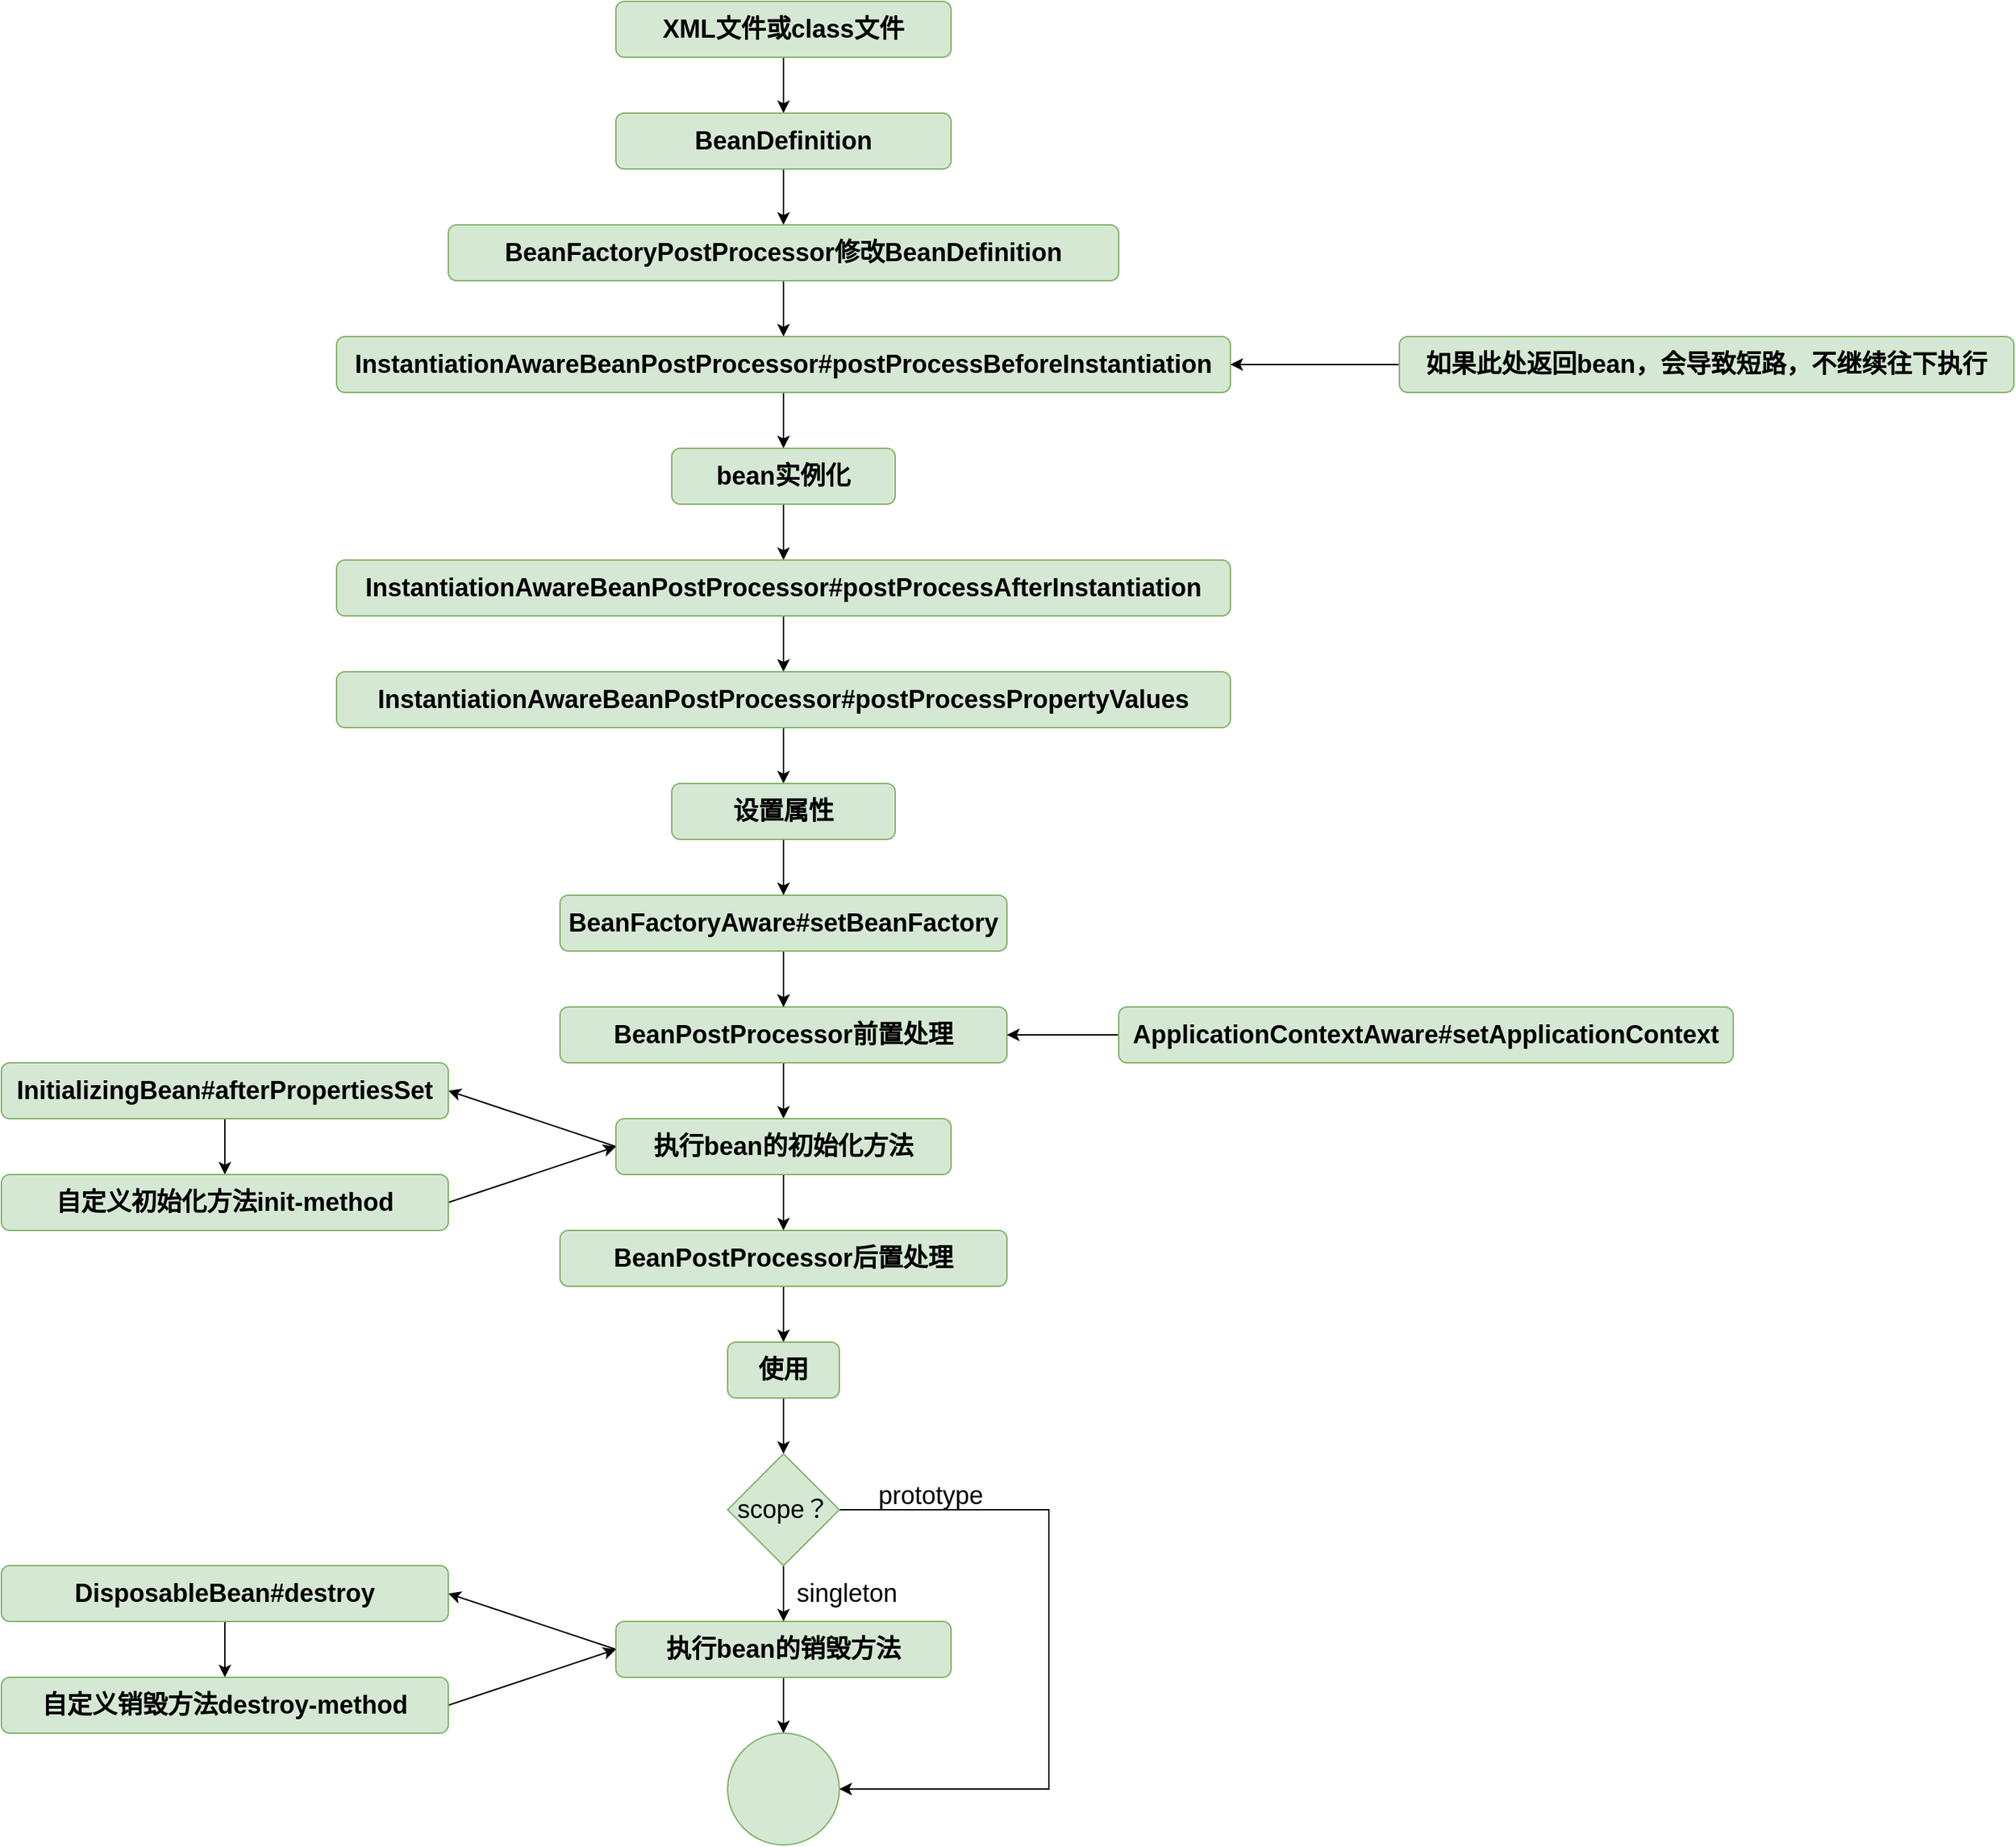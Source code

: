 <mxfile version="13.9.9" type="device"><diagram id="XCup01_M196d-NdNm2gF" name="第 1 页"><mxGraphModel dx="2889" dy="2351" grid="1" gridSize="10" guides="1" tooltips="1" connect="1" arrows="1" fold="1" page="1" pageScale="1" pageWidth="827" pageHeight="1169" math="0" shadow="0"><root><mxCell id="0"/><mxCell id="1" parent="0"/><mxCell id="z_zPgIQAVSieib9A5ZdU-8" style="edgeStyle=orthogonalEdgeStyle;rounded=0;orthogonalLoop=1;jettySize=auto;html=1;exitX=0.5;exitY=1;exitDx=0;exitDy=0;entryX=0.5;entryY=0;entryDx=0;entryDy=0;" parent="1" source="z_zPgIQAVSieib9A5ZdU-1" target="z_zPgIQAVSieib9A5ZdU-2" edge="1"><mxGeometry relative="1" as="geometry"/></mxCell><mxCell id="z_zPgIQAVSieib9A5ZdU-1" value="&lt;font style=&quot;font-size: 18px&quot;&gt;&lt;span&gt;XML文件或class文件&lt;/span&gt;&lt;/font&gt;" style="rounded=1;whiteSpace=wrap;html=1;strokeColor=#82b366;fillColor=#d5e8d4;fontStyle=1" parent="1" vertex="1"><mxGeometry x="240" y="-40" width="240" height="40" as="geometry"/></mxCell><mxCell id="z_zPgIQAVSieib9A5ZdU-9" style="edgeStyle=orthogonalEdgeStyle;rounded=0;orthogonalLoop=1;jettySize=auto;html=1;exitX=0.5;exitY=1;exitDx=0;exitDy=0;entryX=0.5;entryY=0;entryDx=0;entryDy=0;" parent="1" source="z_zPgIQAVSieib9A5ZdU-2" edge="1"><mxGeometry relative="1" as="geometry"><mxPoint x="360" y="120" as="targetPoint"/></mxGeometry></mxCell><mxCell id="z_zPgIQAVSieib9A5ZdU-2" value="&lt;font style=&quot;font-size: 18px&quot;&gt;BeanDefinition&lt;/font&gt;" style="rounded=1;whiteSpace=wrap;html=1;strokeColor=#82b366;fillColor=#d5e8d4;fontStyle=1" parent="1" vertex="1"><mxGeometry x="240" y="40" width="240" height="40" as="geometry"/></mxCell><mxCell id="erj8hRSXFopZvEVx9B8b-2" style="edgeStyle=orthogonalEdgeStyle;rounded=0;orthogonalLoop=1;jettySize=auto;html=1;exitX=0.5;exitY=1;exitDx=0;exitDy=0;entryX=0.5;entryY=0;entryDx=0;entryDy=0;" parent="1" source="z_zPgIQAVSieib9A5ZdU-3" target="erj8hRSXFopZvEVx9B8b-1" edge="1"><mxGeometry relative="1" as="geometry"/></mxCell><mxCell id="z_zPgIQAVSieib9A5ZdU-3" value="&lt;font style=&quot;font-size: 18px&quot;&gt;BeanFactoryPostProcessor修改BeanDefinition&lt;/font&gt;" style="rounded=1;whiteSpace=wrap;html=1;strokeColor=#82b366;fillColor=#d5e8d4;fontStyle=1" parent="1" vertex="1"><mxGeometry x="120" y="120" width="480" height="40" as="geometry"/></mxCell><mxCell id="z_zPgIQAVSieib9A5ZdU-12" style="edgeStyle=orthogonalEdgeStyle;rounded=0;orthogonalLoop=1;jettySize=auto;html=1;exitX=0.5;exitY=1;exitDx=0;exitDy=0;entryX=0.5;entryY=0;entryDx=0;entryDy=0;" parent="1" source="z_zPgIQAVSieib9A5ZdU-4" target="z_zPgIQAVSieib9A5ZdU-7" edge="1"><mxGeometry relative="1" as="geometry"/></mxCell><mxCell id="z_zPgIQAVSieib9A5ZdU-4" value="&lt;font style=&quot;font-size: 18px&quot;&gt;BeanPostProcessor前置处理&lt;/font&gt;" style="rounded=1;whiteSpace=wrap;html=1;strokeColor=#82b366;fillColor=#d5e8d4;fontStyle=1" parent="1" vertex="1"><mxGeometry x="200" y="680" width="320" height="40" as="geometry"/></mxCell><mxCell id="z_zPgIQAVSieib9A5ZdU-15" style="edgeStyle=orthogonalEdgeStyle;rounded=0;orthogonalLoop=1;jettySize=auto;html=1;exitX=0.5;exitY=1;exitDx=0;exitDy=0;entryX=0.5;entryY=0;entryDx=0;entryDy=0;" parent="1" source="z_zPgIQAVSieib9A5ZdU-5" target="z_zPgIQAVSieib9A5ZdU-14" edge="1"><mxGeometry relative="1" as="geometry"/></mxCell><mxCell id="z_zPgIQAVSieib9A5ZdU-5" value="&lt;font style=&quot;font-size: 18px&quot;&gt;BeanPostProcessor后置处理&lt;/font&gt;" style="rounded=1;whiteSpace=wrap;html=1;strokeColor=#82b366;fillColor=#d5e8d4;fontStyle=1" parent="1" vertex="1"><mxGeometry x="200" y="840" width="320" height="40" as="geometry"/></mxCell><mxCell id="wP1jtq47FMCbJ3hsyzlQ-6" style="edgeStyle=orthogonalEdgeStyle;rounded=0;orthogonalLoop=1;jettySize=auto;html=1;exitX=0.5;exitY=1;exitDx=0;exitDy=0;entryX=0.5;entryY=0;entryDx=0;entryDy=0;" edge="1" parent="1" source="z_zPgIQAVSieib9A5ZdU-6" target="wP1jtq47FMCbJ3hsyzlQ-3"><mxGeometry relative="1" as="geometry"/></mxCell><mxCell id="z_zPgIQAVSieib9A5ZdU-6" value="&lt;font style=&quot;font-size: 18px&quot;&gt;bean实例化&lt;/font&gt;" style="rounded=1;whiteSpace=wrap;html=1;strokeColor=#82b366;fillColor=#d5e8d4;fontStyle=1" parent="1" vertex="1"><mxGeometry x="280" y="280" width="160" height="40" as="geometry"/></mxCell><mxCell id="z_zPgIQAVSieib9A5ZdU-13" style="edgeStyle=orthogonalEdgeStyle;rounded=0;orthogonalLoop=1;jettySize=auto;html=1;exitX=0.5;exitY=1;exitDx=0;exitDy=0;entryX=0.5;entryY=0;entryDx=0;entryDy=0;" parent="1" source="z_zPgIQAVSieib9A5ZdU-7" target="z_zPgIQAVSieib9A5ZdU-5" edge="1"><mxGeometry relative="1" as="geometry"/></mxCell><mxCell id="6sdbi7HsQENCP3N6Rz-g-3" style="rounded=0;orthogonalLoop=1;jettySize=auto;html=1;exitX=0;exitY=0.5;exitDx=0;exitDy=0;entryX=1;entryY=0.5;entryDx=0;entryDy=0;" parent="1" source="z_zPgIQAVSieib9A5ZdU-7" target="6sdbi7HsQENCP3N6Rz-g-1" edge="1"><mxGeometry relative="1" as="geometry"/></mxCell><mxCell id="z_zPgIQAVSieib9A5ZdU-7" value="&lt;font style=&quot;font-size: 18px&quot;&gt;执行bean的初始化方法&lt;/font&gt;" style="rounded=1;whiteSpace=wrap;html=1;strokeColor=#82b366;fillColor=#d5e8d4;fontStyle=1" parent="1" vertex="1"><mxGeometry x="240" y="760" width="240" height="40" as="geometry"/></mxCell><mxCell id="9-E2e-EG15gcrrhWg6w1-10" style="edgeStyle=orthogonalEdgeStyle;rounded=0;orthogonalLoop=1;jettySize=auto;html=1;exitX=0.5;exitY=1;exitDx=0;exitDy=0;entryX=0.5;entryY=0;entryDx=0;entryDy=0;" parent="1" source="z_zPgIQAVSieib9A5ZdU-14" target="9-E2e-EG15gcrrhWg6w1-1" edge="1"><mxGeometry relative="1" as="geometry"/></mxCell><mxCell id="z_zPgIQAVSieib9A5ZdU-14" value="&lt;font style=&quot;font-size: 18px&quot;&gt;使用&lt;/font&gt;" style="rounded=1;whiteSpace=wrap;html=1;strokeColor=#82b366;fillColor=#d5e8d4;fontStyle=1" parent="1" vertex="1"><mxGeometry x="320" y="920" width="80" height="40" as="geometry"/></mxCell><mxCell id="6sdbi7HsQENCP3N6Rz-g-4" style="edgeStyle=none;rounded=0;orthogonalLoop=1;jettySize=auto;html=1;exitX=0.5;exitY=1;exitDx=0;exitDy=0;entryX=0.5;entryY=0;entryDx=0;entryDy=0;" parent="1" source="6sdbi7HsQENCP3N6Rz-g-1" target="6sdbi7HsQENCP3N6Rz-g-2" edge="1"><mxGeometry relative="1" as="geometry"/></mxCell><mxCell id="6sdbi7HsQENCP3N6Rz-g-1" value="&lt;font style=&quot;font-size: 18px&quot;&gt;InitializingBean#afterPropertiesSet&lt;/font&gt;" style="rounded=1;whiteSpace=wrap;html=1;strokeColor=#82b366;fillColor=#d5e8d4;fontStyle=1" parent="1" vertex="1"><mxGeometry x="-200" y="720" width="320" height="40" as="geometry"/></mxCell><mxCell id="6sdbi7HsQENCP3N6Rz-g-5" style="edgeStyle=none;rounded=0;orthogonalLoop=1;jettySize=auto;html=1;exitX=1;exitY=0.5;exitDx=0;exitDy=0;entryX=0;entryY=0.5;entryDx=0;entryDy=0;" parent="1" source="6sdbi7HsQENCP3N6Rz-g-2" target="z_zPgIQAVSieib9A5ZdU-7" edge="1"><mxGeometry relative="1" as="geometry"/></mxCell><mxCell id="6sdbi7HsQENCP3N6Rz-g-2" value="&lt;font style=&quot;font-size: 18px&quot;&gt;自定义初始化方法init-method&lt;/font&gt;" style="rounded=1;whiteSpace=wrap;html=1;strokeColor=#82b366;fillColor=#d5e8d4;fontStyle=1" parent="1" vertex="1"><mxGeometry x="-200" y="800" width="320" height="40" as="geometry"/></mxCell><mxCell id="6sdbi7HsQENCP3N6Rz-g-11" style="edgeStyle=none;rounded=0;orthogonalLoop=1;jettySize=auto;html=1;exitX=0;exitY=0.5;exitDx=0;exitDy=0;entryX=1;entryY=0.5;entryDx=0;entryDy=0;" parent="1" source="6sdbi7HsQENCP3N6Rz-g-7" target="6sdbi7HsQENCP3N6Rz-g-9" edge="1"><mxGeometry relative="1" as="geometry"/></mxCell><mxCell id="9-E2e-EG15gcrrhWg6w1-8" style="edgeStyle=orthogonalEdgeStyle;rounded=0;orthogonalLoop=1;jettySize=auto;html=1;exitX=0.5;exitY=1;exitDx=0;exitDy=0;entryX=0.5;entryY=0;entryDx=0;entryDy=0;" parent="1" source="6sdbi7HsQENCP3N6Rz-g-7" target="9-E2e-EG15gcrrhWg6w1-7" edge="1"><mxGeometry relative="1" as="geometry"/></mxCell><mxCell id="6sdbi7HsQENCP3N6Rz-g-7" value="&lt;font style=&quot;font-size: 18px&quot;&gt;执行bean的销毁方法&lt;/font&gt;" style="rounded=1;whiteSpace=wrap;html=1;strokeColor=#82b366;fillColor=#d5e8d4;fontStyle=1" parent="1" vertex="1"><mxGeometry x="240" y="1120" width="240" height="40" as="geometry"/></mxCell><mxCell id="6sdbi7HsQENCP3N6Rz-g-12" style="edgeStyle=none;rounded=0;orthogonalLoop=1;jettySize=auto;html=1;exitX=0.5;exitY=1;exitDx=0;exitDy=0;entryX=0.5;entryY=0;entryDx=0;entryDy=0;" parent="1" source="6sdbi7HsQENCP3N6Rz-g-9" target="6sdbi7HsQENCP3N6Rz-g-10" edge="1"><mxGeometry relative="1" as="geometry"/></mxCell><mxCell id="6sdbi7HsQENCP3N6Rz-g-9" value="&lt;font style=&quot;font-size: 18px&quot;&gt;DisposableBean#destroy&lt;/font&gt;" style="rounded=1;whiteSpace=wrap;html=1;strokeColor=#82b366;fillColor=#d5e8d4;fontStyle=1" parent="1" vertex="1"><mxGeometry x="-200" y="1080" width="320" height="40" as="geometry"/></mxCell><mxCell id="6sdbi7HsQENCP3N6Rz-g-13" style="edgeStyle=none;rounded=0;orthogonalLoop=1;jettySize=auto;html=1;exitX=1;exitY=0.5;exitDx=0;exitDy=0;entryX=0;entryY=0.5;entryDx=0;entryDy=0;" parent="1" source="6sdbi7HsQENCP3N6Rz-g-10" target="6sdbi7HsQENCP3N6Rz-g-7" edge="1"><mxGeometry relative="1" as="geometry"/></mxCell><mxCell id="6sdbi7HsQENCP3N6Rz-g-10" value="&lt;font style=&quot;font-size: 18px&quot;&gt;自定义销毁方法destroy-method&lt;/font&gt;" style="rounded=1;whiteSpace=wrap;html=1;strokeColor=#82b366;fillColor=#d5e8d4;fontStyle=1" parent="1" vertex="1"><mxGeometry x="-200" y="1160" width="320" height="40" as="geometry"/></mxCell><mxCell id="lto-nkvgaagyxPAdMspS-3" style="edgeStyle=orthogonalEdgeStyle;rounded=0;orthogonalLoop=1;jettySize=auto;html=1;exitX=0.5;exitY=1;exitDx=0;exitDy=0;entryX=0.5;entryY=0;entryDx=0;entryDy=0;" parent="1" source="lto-nkvgaagyxPAdMspS-1" target="z_zPgIQAVSieib9A5ZdU-4" edge="1"><mxGeometry relative="1" as="geometry"/></mxCell><mxCell id="wP1jtq47FMCbJ3hsyzlQ-10" style="edgeStyle=orthogonalEdgeStyle;rounded=0;orthogonalLoop=1;jettySize=auto;html=1;exitX=0.5;exitY=1;exitDx=0;exitDy=0;" edge="1" parent="1" source="lto-nkvgaagyxPAdMspS-1"><mxGeometry relative="1" as="geometry"><mxPoint x="360" y="680" as="targetPoint"/></mxGeometry></mxCell><mxCell id="lto-nkvgaagyxPAdMspS-1" value="&lt;font style=&quot;font-size: 18px&quot;&gt;BeanFactoryAware#setBeanFactory&lt;/font&gt;" style="rounded=1;whiteSpace=wrap;html=1;strokeColor=#82b366;fillColor=#d5e8d4;fontStyle=1" parent="1" vertex="1"><mxGeometry x="200" y="600" width="320" height="40" as="geometry"/></mxCell><mxCell id="lto-nkvgaagyxPAdMspS-5" style="edgeStyle=orthogonalEdgeStyle;rounded=0;orthogonalLoop=1;jettySize=auto;html=1;exitX=0;exitY=0.5;exitDx=0;exitDy=0;entryX=1;entryY=0.5;entryDx=0;entryDy=0;" parent="1" source="lto-nkvgaagyxPAdMspS-4" target="z_zPgIQAVSieib9A5ZdU-4" edge="1"><mxGeometry relative="1" as="geometry"/></mxCell><mxCell id="lto-nkvgaagyxPAdMspS-4" value="&lt;font style=&quot;font-size: 18px&quot;&gt;ApplicationContextAware#setApplicationContext&lt;/font&gt;" style="rounded=1;whiteSpace=wrap;html=1;strokeColor=#82b366;fillColor=#d5e8d4;fontStyle=1" parent="1" vertex="1"><mxGeometry x="600" y="680" width="440" height="40" as="geometry"/></mxCell><object label="" id="9-E2e-EG15gcrrhWg6w1-2"><mxCell style="edgeStyle=orthogonalEdgeStyle;rounded=0;orthogonalLoop=1;jettySize=auto;html=1;exitX=0.5;exitY=1;exitDx=0;exitDy=0;entryX=0.5;entryY=0;entryDx=0;entryDy=0;" parent="1" source="9-E2e-EG15gcrrhWg6w1-1" target="6sdbi7HsQENCP3N6Rz-g-7" edge="1"><mxGeometry relative="1" as="geometry"/></mxCell></object><mxCell id="9-E2e-EG15gcrrhWg6w1-9" style="edgeStyle=orthogonalEdgeStyle;rounded=0;orthogonalLoop=1;jettySize=auto;html=1;exitX=1;exitY=0.5;exitDx=0;exitDy=0;entryX=1;entryY=0.5;entryDx=0;entryDy=0;" parent="1" source="9-E2e-EG15gcrrhWg6w1-1" target="9-E2e-EG15gcrrhWg6w1-7" edge="1"><mxGeometry relative="1" as="geometry"><Array as="points"><mxPoint x="550" y="1040"/><mxPoint x="550" y="1240"/></Array></mxGeometry></mxCell><mxCell id="9-E2e-EG15gcrrhWg6w1-1" value="&lt;font style=&quot;font-size: 18px&quot;&gt;scope？&lt;/font&gt;" style="rhombus;whiteSpace=wrap;html=1;fillColor=#d5e8d4;strokeColor=#82b366;" parent="1" vertex="1"><mxGeometry x="320" y="1000" width="80" height="80" as="geometry"/></mxCell><mxCell id="9-E2e-EG15gcrrhWg6w1-5" value="&lt;font style=&quot;font-size: 18px&quot;&gt;singleton&lt;/font&gt;" style="text;html=1;resizable=0;autosize=1;align=center;verticalAlign=middle;points=[];fillColor=none;strokeColor=none;rounded=0;" parent="1" vertex="1"><mxGeometry x="360" y="1090" width="90" height="20" as="geometry"/></mxCell><mxCell id="9-E2e-EG15gcrrhWg6w1-6" value="&lt;font style=&quot;font-size: 18px&quot;&gt;prototype&lt;/font&gt;" style="text;html=1;resizable=0;autosize=1;align=center;verticalAlign=middle;points=[];fillColor=none;strokeColor=none;rounded=0;" parent="1" vertex="1"><mxGeometry x="420" y="1020" width="90" height="20" as="geometry"/></mxCell><mxCell id="9-E2e-EG15gcrrhWg6w1-7" value="" style="ellipse;whiteSpace=wrap;html=1;aspect=fixed;fillColor=#d5e8d4;strokeColor=#82b366;" parent="1" vertex="1"><mxGeometry x="320" y="1200" width="80" height="80" as="geometry"/></mxCell><mxCell id="erj8hRSXFopZvEVx9B8b-3" style="edgeStyle=orthogonalEdgeStyle;rounded=0;orthogonalLoop=1;jettySize=auto;html=1;exitX=0.5;exitY=1;exitDx=0;exitDy=0;entryX=0.5;entryY=0;entryDx=0;entryDy=0;" parent="1" source="erj8hRSXFopZvEVx9B8b-1" target="z_zPgIQAVSieib9A5ZdU-6" edge="1"><mxGeometry relative="1" as="geometry"/></mxCell><mxCell id="erj8hRSXFopZvEVx9B8b-1" value="&lt;font style=&quot;font-size: 18px&quot;&gt;InstantiationAwareBeanPostProcessor#postProcessBeforeInstantiation&lt;/font&gt;" style="rounded=1;whiteSpace=wrap;html=1;strokeColor=#82b366;fillColor=#d5e8d4;fontStyle=1" parent="1" vertex="1"><mxGeometry x="40" y="200" width="640" height="40" as="geometry"/></mxCell><mxCell id="wP1jtq47FMCbJ3hsyzlQ-2" style="edgeStyle=orthogonalEdgeStyle;rounded=0;orthogonalLoop=1;jettySize=auto;html=1;exitX=0;exitY=0.5;exitDx=0;exitDy=0;entryX=1;entryY=0.5;entryDx=0;entryDy=0;" edge="1" parent="1" source="wP1jtq47FMCbJ3hsyzlQ-1" target="erj8hRSXFopZvEVx9B8b-1"><mxGeometry relative="1" as="geometry"/></mxCell><mxCell id="wP1jtq47FMCbJ3hsyzlQ-1" value="&lt;font style=&quot;font-size: 18px&quot;&gt;如果此处返回bean，会导致短路，不继续往下执行&lt;/font&gt;" style="rounded=1;whiteSpace=wrap;html=1;strokeColor=#82b366;fillColor=#d5e8d4;fontStyle=1" vertex="1" parent="1"><mxGeometry x="801" y="200" width="440" height="40" as="geometry"/></mxCell><mxCell id="wP1jtq47FMCbJ3hsyzlQ-7" style="edgeStyle=orthogonalEdgeStyle;rounded=0;orthogonalLoop=1;jettySize=auto;html=1;exitX=0.5;exitY=1;exitDx=0;exitDy=0;entryX=0.5;entryY=0;entryDx=0;entryDy=0;" edge="1" parent="1" source="wP1jtq47FMCbJ3hsyzlQ-3" target="wP1jtq47FMCbJ3hsyzlQ-4"><mxGeometry relative="1" as="geometry"/></mxCell><mxCell id="wP1jtq47FMCbJ3hsyzlQ-3" value="&lt;font style=&quot;font-size: 18px&quot;&gt;InstantiationAwareBeanPostProcessor#postProcessAfterInstantiation&lt;/font&gt;" style="rounded=1;whiteSpace=wrap;html=1;strokeColor=#82b366;fillColor=#d5e8d4;fontStyle=1" vertex="1" parent="1"><mxGeometry x="40" y="360" width="640" height="40" as="geometry"/></mxCell><mxCell id="wP1jtq47FMCbJ3hsyzlQ-8" style="edgeStyle=orthogonalEdgeStyle;rounded=0;orthogonalLoop=1;jettySize=auto;html=1;exitX=0.5;exitY=1;exitDx=0;exitDy=0;entryX=0.5;entryY=0;entryDx=0;entryDy=0;" edge="1" parent="1" source="wP1jtq47FMCbJ3hsyzlQ-4" target="wP1jtq47FMCbJ3hsyzlQ-5"><mxGeometry relative="1" as="geometry"/></mxCell><mxCell id="wP1jtq47FMCbJ3hsyzlQ-4" value="&lt;font style=&quot;font-size: 18px&quot;&gt;InstantiationAwareBeanPostProcessor#postProcessPropertyValues&lt;/font&gt;" style="rounded=1;whiteSpace=wrap;html=1;strokeColor=#82b366;fillColor=#d5e8d4;fontStyle=1" vertex="1" parent="1"><mxGeometry x="40" y="440" width="640" height="40" as="geometry"/></mxCell><mxCell id="wP1jtq47FMCbJ3hsyzlQ-9" style="edgeStyle=orthogonalEdgeStyle;rounded=0;orthogonalLoop=1;jettySize=auto;html=1;exitX=0.5;exitY=1;exitDx=0;exitDy=0;entryX=0.5;entryY=0;entryDx=0;entryDy=0;" edge="1" parent="1" source="wP1jtq47FMCbJ3hsyzlQ-5" target="lto-nkvgaagyxPAdMspS-1"><mxGeometry relative="1" as="geometry"/></mxCell><mxCell id="wP1jtq47FMCbJ3hsyzlQ-5" value="&lt;font style=&quot;font-size: 18px&quot;&gt;设置属性&lt;/font&gt;" style="rounded=1;whiteSpace=wrap;html=1;strokeColor=#82b366;fillColor=#d5e8d4;fontStyle=1" vertex="1" parent="1"><mxGeometry x="280" y="520" width="160" height="40" as="geometry"/></mxCell></root></mxGraphModel></diagram></mxfile>